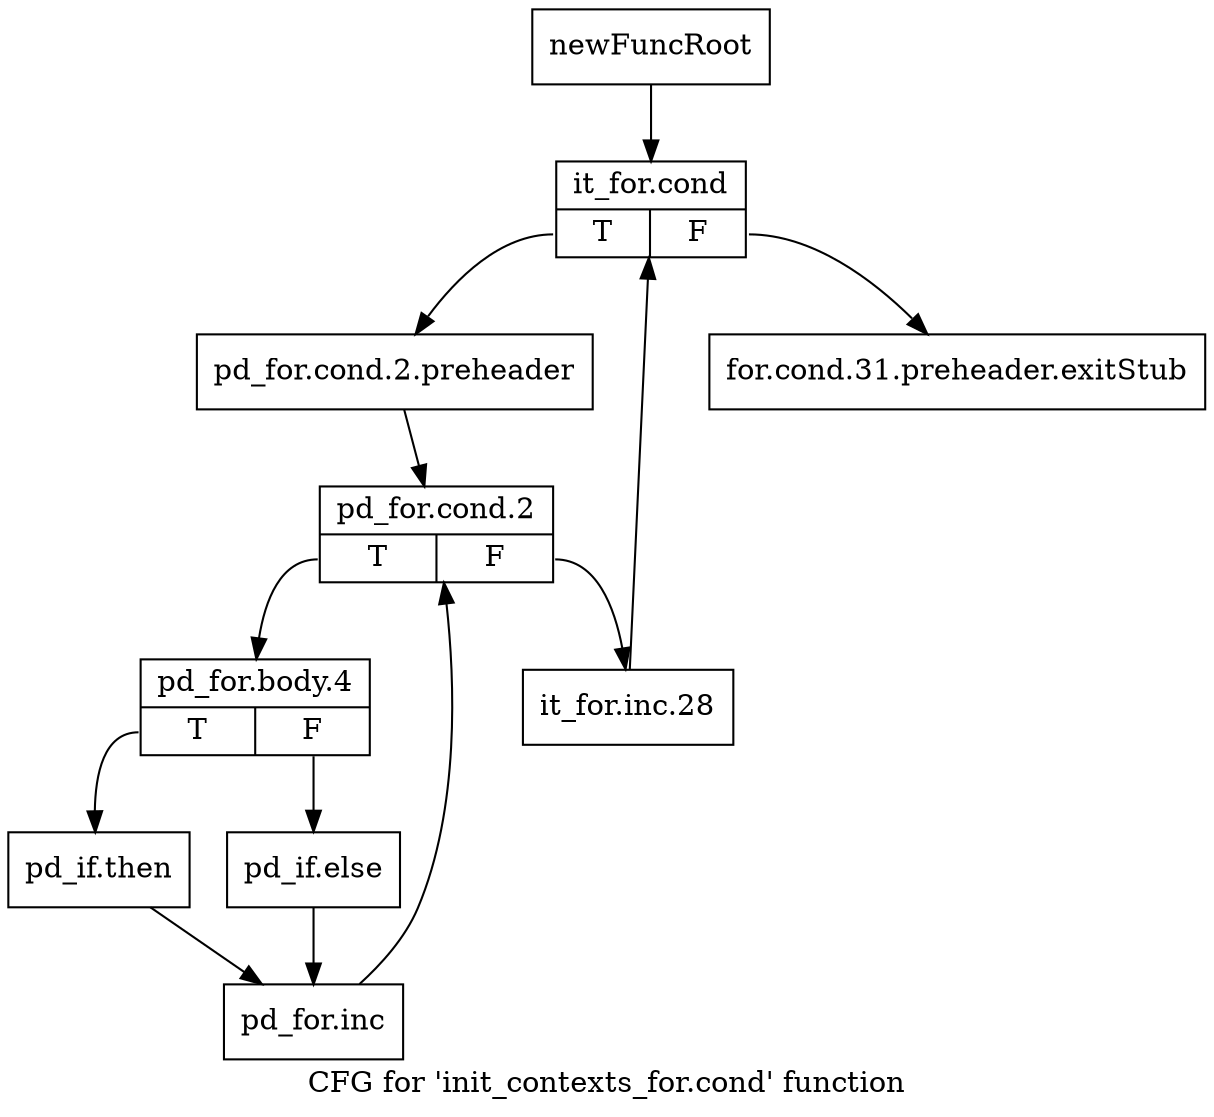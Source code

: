 digraph "CFG for 'init_contexts_for.cond' function" {
	label="CFG for 'init_contexts_for.cond' function";

	Node0x2394040 [shape=record,label="{newFuncRoot}"];
	Node0x2394040 -> Node0x23940e0;
	Node0x2394090 [shape=record,label="{for.cond.31.preheader.exitStub}"];
	Node0x23940e0 [shape=record,label="{it_for.cond|{<s0>T|<s1>F}}"];
	Node0x23940e0:s0 -> Node0x2394130;
	Node0x23940e0:s1 -> Node0x2394090;
	Node0x2394130 [shape=record,label="{pd_for.cond.2.preheader}"];
	Node0x2394130 -> Node0x2394180;
	Node0x2394180 [shape=record,label="{pd_for.cond.2|{<s0>T|<s1>F}}"];
	Node0x2394180:s0 -> Node0x2394220;
	Node0x2394180:s1 -> Node0x23941d0;
	Node0x23941d0 [shape=record,label="{it_for.inc.28}"];
	Node0x23941d0 -> Node0x23940e0;
	Node0x2394220 [shape=record,label="{pd_for.body.4|{<s0>T|<s1>F}}"];
	Node0x2394220:s0 -> Node0x23942c0;
	Node0x2394220:s1 -> Node0x2394270;
	Node0x2394270 [shape=record,label="{pd_if.else}"];
	Node0x2394270 -> Node0x2394310;
	Node0x23942c0 [shape=record,label="{pd_if.then}"];
	Node0x23942c0 -> Node0x2394310;
	Node0x2394310 [shape=record,label="{pd_for.inc}"];
	Node0x2394310 -> Node0x2394180;
}
